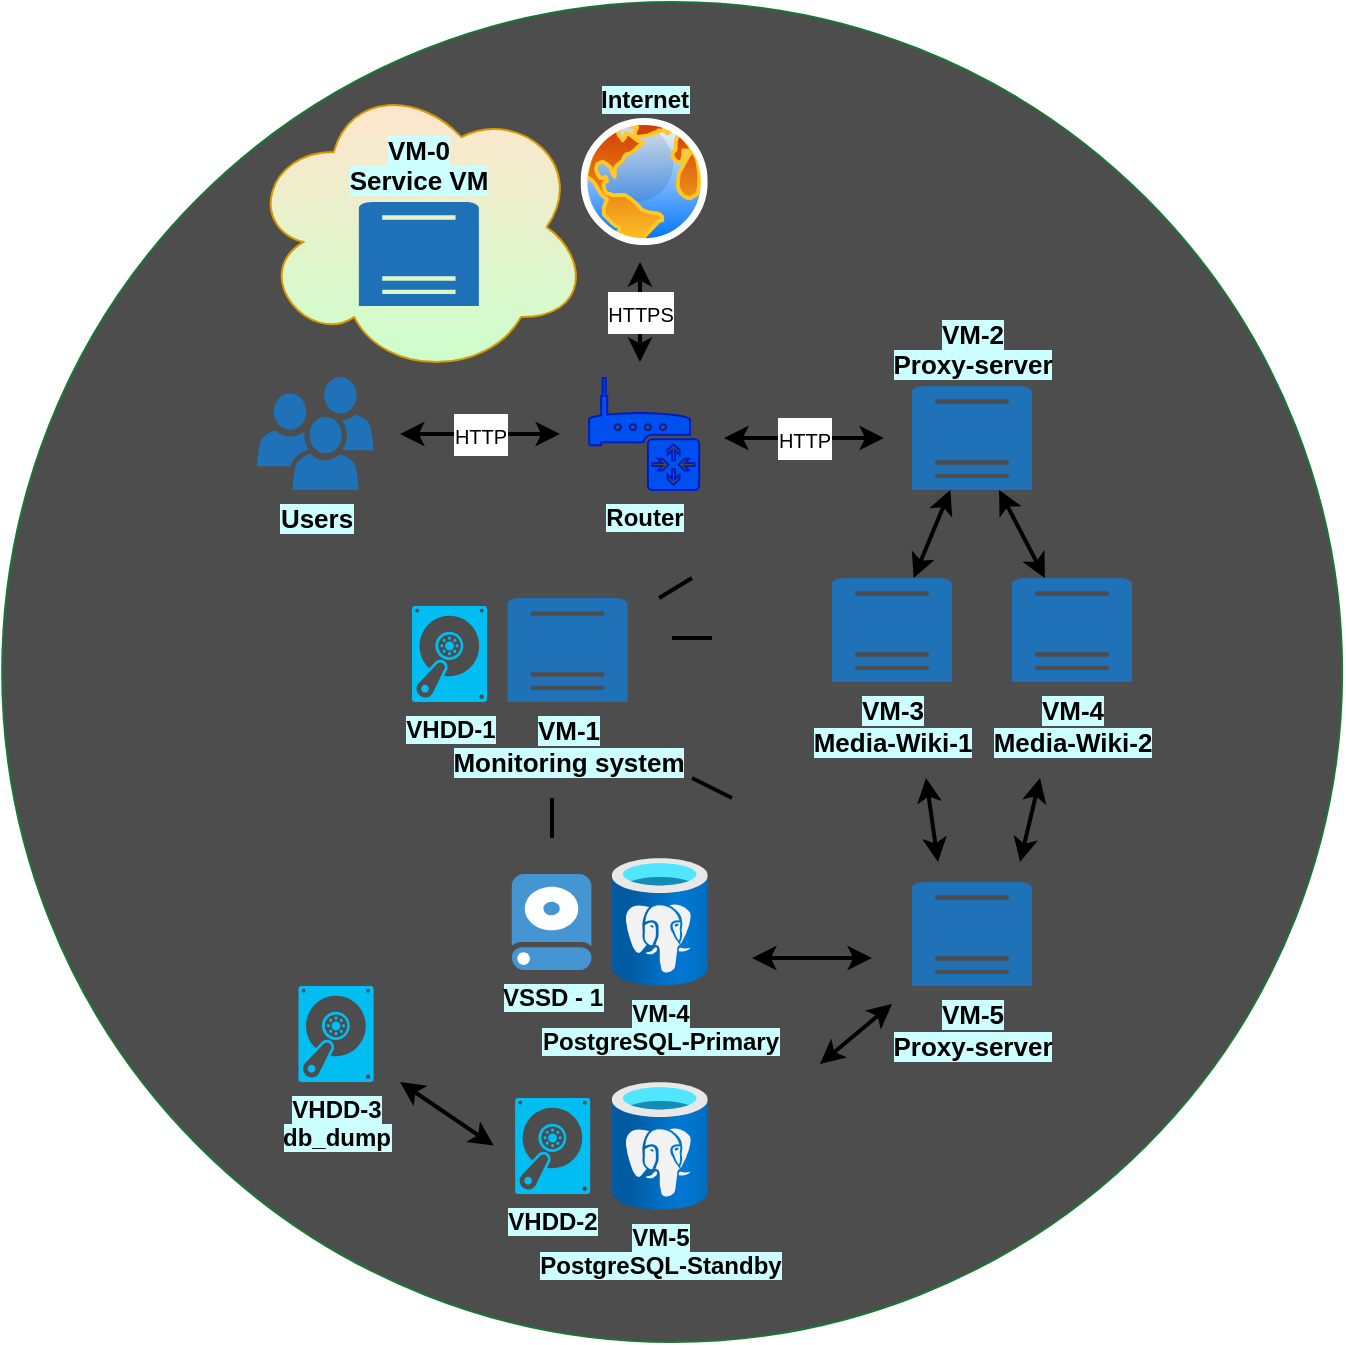 <mxfile>
    <diagram name="Page-1" id="8NoAi405iV9w-lXr4pfd">
        <mxGraphModel dx="1562" dy="809" grid="1" gridSize="10" guides="1" tooltips="1" connect="1" arrows="1" fold="1" page="1" pageScale="1" pageWidth="850" pageHeight="1100" background="none" math="0" shadow="0">
            <root>
                <mxCell id="0"/>
                <mxCell id="1" parent="0"/>
                <mxCell id="285" value="" style="ellipse;whiteSpace=wrap;html=1;fontSize=10;fillColor=#4D4D4D;fontColor=#ffffff;strokeColor=#1A7633;movable=0;resizable=0;rotatable=0;deletable=0;editable=0;connectable=0;" parent="1" vertex="1">
                    <mxGeometry x="51.08" y="50" width="670" height="670" as="geometry"/>
                </mxCell>
                <mxCell id="212" value="&lt;b&gt;&lt;font style=&quot;background-color: rgb(204, 255, 255);&quot; color=&quot;#000000&quot;&gt;Router&lt;/font&gt;&lt;/b&gt;" style="sketch=0;pointerEvents=1;shadow=0;dashed=0;html=1;strokeColor=#001DBC;fillColor=#0050ef;labelPosition=center;verticalLabelPosition=bottom;verticalAlign=top;outlineConnect=0;align=center;shape=mxgraph.office.devices.router;fontColor=#ffffff;points=[[1,0.28,0,2,0],[1,0.45,0,2,0],[1,0.61,0,2,0],[1,0.78,0,2,0],[1,0.95,0,2,0]];" parent="1" vertex="1">
                    <mxGeometry x="344.57" y="238.0" width="55" height="56" as="geometry"/>
                </mxCell>
                <mxCell id="213" value="&lt;div style=&quot;&quot;&gt;&lt;b style=&quot;background-color: rgb(204, 255, 255);&quot;&gt;Internet&lt;/b&gt;&lt;/div&gt;" style="aspect=fixed;perimeter=ellipsePerimeter;html=1;align=center;shadow=0;dashed=0;spacingTop=3;image;image=img/lib/active_directory/internet_globe.svg;labelPosition=center;verticalLabelPosition=top;verticalAlign=bottom;" parent="1" vertex="1">
                    <mxGeometry x="340.26" y="108" width="63.63" height="63.63" as="geometry"/>
                </mxCell>
                <mxCell id="218" style="edgeStyle=none;html=1;startArrow=classic;startFill=1;strokeColor=#000000;strokeWidth=2;" parent="1" edge="1">
                    <mxGeometry relative="1" as="geometry">
                        <mxPoint x="370" y="180" as="targetPoint"/>
                        <mxPoint x="370" y="230" as="sourcePoint"/>
                    </mxGeometry>
                </mxCell>
                <mxCell id="256" value="&lt;font style=&quot;font-size: 10px;&quot;&gt;HTTPS&lt;/font&gt;" style="edgeLabel;html=1;align=center;verticalAlign=middle;resizable=0;points=[];fontSize=17;" parent="218" vertex="1" connectable="0">
                    <mxGeometry relative="1" as="geometry">
                        <mxPoint as="offset"/>
                    </mxGeometry>
                </mxCell>
                <mxCell id="220" value="&lt;b style=&quot;background-color: rgb(204, 255, 255);&quot;&gt;Users&lt;/b&gt;" style="sketch=0;pointerEvents=1;shadow=0;dashed=0;html=1;strokeColor=none;labelPosition=center;verticalLabelPosition=bottom;verticalAlign=top;outlineConnect=0;align=center;shape=mxgraph.office.users.users;fillColor=#2072B8;fontSize=13;" parent="1" vertex="1">
                    <mxGeometry x="178.44" y="237.54" width="58.36" height="56.46" as="geometry"/>
                </mxCell>
                <mxCell id="228" style="edgeStyle=none;html=1;startArrow=classic;startFill=1;strokeColor=#000000;fontSize=17;strokeWidth=2;" parent="1" edge="1">
                    <mxGeometry relative="1" as="geometry">
                        <mxPoint x="330" y="266" as="targetPoint"/>
                        <mxPoint x="250" y="266" as="sourcePoint"/>
                    </mxGeometry>
                </mxCell>
                <mxCell id="255" value="&lt;font style=&quot;font-size: 10px;&quot;&gt;HTTP&lt;/font&gt;" style="edgeLabel;html=1;align=center;verticalAlign=middle;resizable=0;points=[];fontSize=17;" parent="228" vertex="1" connectable="0">
                    <mxGeometry relative="1" as="geometry">
                        <mxPoint as="offset"/>
                    </mxGeometry>
                </mxCell>
                <mxCell id="232" style="edgeStyle=none;html=1;startArrow=classic;startFill=1;strokeColor=#000000;strokeWidth=2;" parent="1" edge="1">
                    <mxGeometry relative="1" as="geometry">
                        <mxPoint x="412" y="268" as="targetPoint"/>
                        <mxPoint x="492" y="268" as="sourcePoint"/>
                    </mxGeometry>
                </mxCell>
                <mxCell id="259" value="&lt;font style=&quot;font-size: 10px;&quot;&gt;HTTP&lt;/font&gt;" style="edgeLabel;html=1;align=center;verticalAlign=middle;resizable=0;points=[];fontSize=17;" parent="232" vertex="1" connectable="0">
                    <mxGeometry relative="1" as="geometry">
                        <mxPoint as="offset"/>
                    </mxGeometry>
                </mxCell>
                <mxCell id="245" value="&lt;b style=&quot;background-color: rgb(204, 255, 255);&quot;&gt;VM-3&lt;br&gt;Media-Wiki-1&lt;/b&gt;" style="sketch=0;pointerEvents=1;shadow=0;dashed=0;html=1;strokeColor=none;labelPosition=center;verticalLabelPosition=bottom;verticalAlign=top;outlineConnect=0;align=center;shape=mxgraph.office.servers.physical_host;fillColor=#2072B8;fontSize=13;" parent="1" vertex="1">
                    <mxGeometry x="466" y="338" width="60" height="52" as="geometry"/>
                </mxCell>
                <mxCell id="247" value="&lt;b style=&quot;background-color: rgb(204, 255, 255);&quot;&gt;VM-4&lt;br&gt;Media-Wiki-2&lt;/b&gt;" style="sketch=0;pointerEvents=1;shadow=0;dashed=0;html=1;strokeColor=none;labelPosition=center;verticalLabelPosition=bottom;verticalAlign=top;outlineConnect=0;align=center;shape=mxgraph.office.servers.physical_host;fillColor=#2072B8;fontSize=13;" parent="1" vertex="1">
                    <mxGeometry x="556" y="338" width="60" height="52" as="geometry"/>
                </mxCell>
                <mxCell id="248" style="edgeStyle=none;html=1;startArrow=classic;startFill=1;strokeColor=#000000;strokeWidth=2;" parent="1" source="235" target="245" edge="1">
                    <mxGeometry relative="1" as="geometry">
                        <mxPoint x="416" y="278" as="targetPoint"/>
                        <mxPoint x="476" y="298" as="sourcePoint"/>
                    </mxGeometry>
                </mxCell>
                <mxCell id="249" style="edgeStyle=none;html=1;startArrow=classic;startFill=1;strokeColor=#000000;strokeWidth=2;" parent="1" source="235" target="247" edge="1">
                    <mxGeometry relative="1" as="geometry">
                        <mxPoint x="488.803" y="438" as="targetPoint"/>
                        <mxPoint x="503.197" y="304.46" as="sourcePoint"/>
                    </mxGeometry>
                </mxCell>
                <mxCell id="235" value="&lt;b style=&quot;background-color: rgb(204, 255, 255);&quot;&gt;VM-2&lt;br&gt;Proxy-server&lt;/b&gt;" style="sketch=0;pointerEvents=1;shadow=0;dashed=0;html=1;strokeColor=none;labelPosition=center;verticalLabelPosition=top;verticalAlign=bottom;outlineConnect=0;align=center;shape=mxgraph.office.servers.physical_host;fillColor=#2072B8;fontSize=13;" parent="1" vertex="1">
                    <mxGeometry x="506" y="242" width="60" height="52" as="geometry"/>
                </mxCell>
                <mxCell id="254" value="&lt;b style=&quot;background-color: rgb(204, 255, 255);&quot;&gt;VHDD-3&lt;br&gt;db_dump&lt;/b&gt;" style="verticalLabelPosition=bottom;html=1;verticalAlign=top;align=center;strokeColor=none;fillColor=#00BEF2;shape=mxgraph.azure.vhd;pointerEvents=1;" parent="1" vertex="1">
                    <mxGeometry x="199.244" y="542.002" width="37.561" height="48" as="geometry"/>
                </mxCell>
                <mxCell id="262" value="" style="group" parent="1" vertex="1" connectable="0">
                    <mxGeometry x="305.89" y="478" width="98" height="64" as="geometry"/>
                </mxCell>
                <mxCell id="238" value="&lt;b style=&quot;background-color: rgb(204, 255, 255);&quot;&gt;VM-4&lt;br&gt;PostgreSQL-Primary&lt;/b&gt;" style="aspect=fixed;html=1;points=[];align=center;image;fontSize=12;image=img/lib/azure2/databases/Azure_Database_PostgreSQL_Server.svg;imageBackground=none;labelBackgroundColor=none;" parent="262" vertex="1">
                    <mxGeometry x="50" width="48" height="64" as="geometry"/>
                </mxCell>
                <mxCell id="203" value="&lt;b style=&quot;background-color: rgb(204, 255, 255);&quot;&gt;VSSD - 1&lt;/b&gt;" style="shadow=0;dashed=0;html=1;strokeColor=none;fillColor=#4495D1;labelPosition=center;verticalLabelPosition=bottom;verticalAlign=top;align=center;outlineConnect=0;shape=mxgraph.veeam.2d.hard_drive;" parent="262" vertex="1">
                    <mxGeometry y="8" width="40" height="48" as="geometry"/>
                </mxCell>
                <mxCell id="265" style="edgeStyle=none;html=1;startArrow=classic;startFill=1;strokeColor=#000000;strokeWidth=2;" parent="1" edge="1">
                    <mxGeometry relative="1" as="geometry">
                        <mxPoint x="560" y="480" as="targetPoint"/>
                        <mxPoint x="570" y="438" as="sourcePoint"/>
                    </mxGeometry>
                </mxCell>
                <mxCell id="267" value="" style="group" parent="1" vertex="1" connectable="0">
                    <mxGeometry x="307.534" y="590" width="96.356" height="64" as="geometry"/>
                </mxCell>
                <mxCell id="50" value="&lt;b style=&quot;background-color: rgb(204, 255, 255);&quot;&gt;VHDD-2&lt;/b&gt;" style="verticalLabelPosition=bottom;html=1;verticalAlign=top;align=center;strokeColor=none;fillColor=#00BEF2;shape=mxgraph.azure.vhd;pointerEvents=1;" parent="267" vertex="1">
                    <mxGeometry y="8.002" width="37.561" height="48" as="geometry"/>
                </mxCell>
                <mxCell id="252" value="&lt;b style=&quot;background-color: rgb(204, 255, 255);&quot;&gt;VM-5&lt;br&gt;PostgreSQL-Standby&lt;/b&gt;" style="aspect=fixed;html=1;points=[];align=center;image;fontSize=12;image=img/lib/azure2/databases/Azure_Database_PostgreSQL_Server.svg;imageBackground=none;labelBackgroundColor=none;" parent="267" vertex="1">
                    <mxGeometry x="48.356" width="48" height="64" as="geometry"/>
                </mxCell>
                <mxCell id="268" value="" style="group" parent="1" vertex="1" connectable="0">
                    <mxGeometry x="256.004" y="348" width="107.766" height="52.002" as="geometry"/>
                </mxCell>
                <mxCell id="242" value="&lt;b style=&quot;background-color: rgb(204, 255, 255);&quot;&gt;VM-1&lt;br&gt;Monitoring system&lt;/b&gt;" style="sketch=0;pointerEvents=1;shadow=0;dashed=0;html=1;strokeColor=none;labelPosition=center;verticalLabelPosition=bottom;verticalAlign=top;outlineConnect=0;align=center;shape=mxgraph.office.servers.physical_host;fillColor=#2072B8;fontSize=13;" parent="268" vertex="1">
                    <mxGeometry x="47.766" width="60" height="52" as="geometry"/>
                </mxCell>
                <mxCell id="253" value="&lt;b style=&quot;background-color: rgb(204, 255, 255);&quot;&gt;VHDD-1&lt;/b&gt;" style="verticalLabelPosition=bottom;html=1;verticalAlign=top;align=center;strokeColor=none;fillColor=#00BEF2;shape=mxgraph.azure.vhd;pointerEvents=1;" parent="268" vertex="1">
                    <mxGeometry y="4.002" width="37.561" height="48" as="geometry"/>
                </mxCell>
                <mxCell id="269" style="edgeStyle=none;html=1;startArrow=classic;startFill=1;strokeColor=#000000;strokeWidth=2;" parent="1" edge="1">
                    <mxGeometry relative="1" as="geometry">
                        <mxPoint x="426" y="528" as="targetPoint"/>
                        <mxPoint x="486" y="528" as="sourcePoint"/>
                    </mxGeometry>
                </mxCell>
                <mxCell id="270" style="edgeStyle=none;html=1;startArrow=classic;startFill=1;strokeColor=#000000;strokeWidth=2;" parent="1" edge="1">
                    <mxGeometry relative="1" as="geometry">
                        <mxPoint x="250" y="590" as="targetPoint"/>
                        <mxPoint x="296.8" y="621.8" as="sourcePoint"/>
                    </mxGeometry>
                </mxCell>
                <mxCell id="277" value="" style="endArrow=none;html=1;rounded=0;strokeColor=#000000;strokeWidth=2;fontSize=17;" parent="1" edge="1">
                    <mxGeometry width="50" height="50" relative="1" as="geometry">
                        <mxPoint x="326" y="468" as="sourcePoint"/>
                        <mxPoint x="326" y="448" as="targetPoint"/>
                    </mxGeometry>
                </mxCell>
                <mxCell id="278" value="" style="endArrow=none;html=1;rounded=0;strokeColor=#000000;strokeWidth=2;fontSize=17;" parent="1" edge="1">
                    <mxGeometry width="50" height="50" relative="1" as="geometry">
                        <mxPoint x="416" y="448" as="sourcePoint"/>
                        <mxPoint x="396" y="438" as="targetPoint"/>
                    </mxGeometry>
                </mxCell>
                <mxCell id="279" value="" style="endArrow=none;html=1;rounded=0;strokeColor=#000000;strokeWidth=2;fontSize=17;" parent="1" edge="1">
                    <mxGeometry width="50" height="50" relative="1" as="geometry">
                        <mxPoint x="406" y="368" as="sourcePoint"/>
                        <mxPoint x="386" y="368" as="targetPoint"/>
                    </mxGeometry>
                </mxCell>
                <mxCell id="280" value="" style="endArrow=none;html=1;rounded=0;strokeColor=#000000;strokeWidth=2;fontSize=17;" parent="1" edge="1">
                    <mxGeometry width="50" height="50" relative="1" as="geometry">
                        <mxPoint x="396" y="338" as="sourcePoint"/>
                        <mxPoint x="379.57" y="348" as="targetPoint"/>
                    </mxGeometry>
                </mxCell>
                <mxCell id="287" value="" style="ellipse;shape=cloud;whiteSpace=wrap;html=1;fillColor=#ffe6cc;strokeColor=#d79b00;gradientColor=#CCFFCC;" vertex="1" parent="1">
                    <mxGeometry x="174.31" y="87.54" width="170.26" height="150" as="geometry"/>
                </mxCell>
                <mxCell id="286" value="&lt;b style=&quot;background-color: rgb(204, 255, 255);&quot;&gt;VM-0&lt;br&gt;Service VM&lt;br&gt;&lt;/b&gt;" style="sketch=0;pointerEvents=1;shadow=0;dashed=0;html=1;strokeColor=none;labelPosition=center;verticalLabelPosition=top;verticalAlign=bottom;outlineConnect=0;align=center;shape=mxgraph.office.servers.physical_host;fillColor=#2072B8;fontSize=13;" vertex="1" parent="1">
                    <mxGeometry x="229.44" y="150" width="60" height="52" as="geometry"/>
                </mxCell>
                <mxCell id="289" value="&lt;b style=&quot;background-color: rgb(204, 255, 255);&quot;&gt;VM-5&lt;br&gt;Proxy-server&lt;/b&gt;" style="sketch=0;pointerEvents=1;shadow=0;dashed=0;html=1;strokeColor=none;labelPosition=center;verticalLabelPosition=bottom;verticalAlign=top;outlineConnect=0;align=center;shape=mxgraph.office.servers.physical_host;fillColor=#2072B8;fontSize=13;" vertex="1" parent="1">
                    <mxGeometry x="506" y="490" width="60" height="52" as="geometry"/>
                </mxCell>
                <mxCell id="290" style="edgeStyle=none;html=1;startArrow=classic;startFill=1;strokeColor=#000000;strokeWidth=2;" edge="1" parent="1">
                    <mxGeometry relative="1" as="geometry">
                        <mxPoint x="519" y="480" as="targetPoint"/>
                        <mxPoint x="513" y="438" as="sourcePoint"/>
                    </mxGeometry>
                </mxCell>
                <mxCell id="291" style="edgeStyle=none;html=1;startArrow=classic;startFill=1;strokeColor=#000000;strokeWidth=2;" edge="1" parent="1">
                    <mxGeometry relative="1" as="geometry">
                        <mxPoint x="460" y="581" as="targetPoint"/>
                        <mxPoint x="496" y="551" as="sourcePoint"/>
                    </mxGeometry>
                </mxCell>
            </root>
        </mxGraphModel>
    </diagram>
</mxfile>